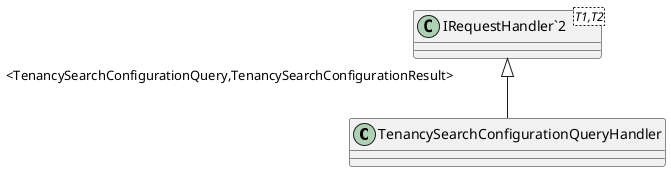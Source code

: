 @startuml
class TenancySearchConfigurationQueryHandler {
}
class "IRequestHandler`2"<T1,T2> {
}
"IRequestHandler`2" "<TenancySearchConfigurationQuery,TenancySearchConfigurationResult>" <|-- TenancySearchConfigurationQueryHandler
@enduml
